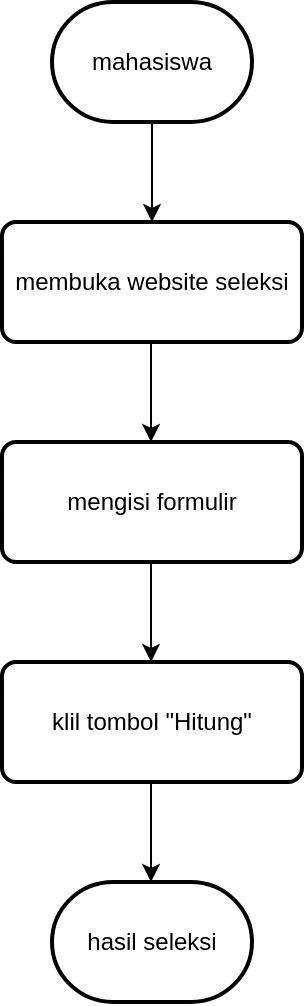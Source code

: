 <mxfile version="25.0.3">
  <diagram name="Page-1" id="4hc-XbcLWvOYWDHwtwOa">
    <mxGraphModel dx="1034" dy="446" grid="1" gridSize="10" guides="1" tooltips="1" connect="1" arrows="1" fold="1" page="1" pageScale="1" pageWidth="850" pageHeight="1100" math="0" shadow="0">
      <root>
        <mxCell id="0" />
        <mxCell id="1" parent="0" />
        <mxCell id="wSNmozcpg_8fy0q8b7FO-2" value="mahasiswa" style="strokeWidth=2;html=1;shape=mxgraph.flowchart.terminator;whiteSpace=wrap;" vertex="1" parent="1">
          <mxGeometry x="210" y="190" width="100" height="60" as="geometry" />
        </mxCell>
        <mxCell id="wSNmozcpg_8fy0q8b7FO-4" value="membuka website seleksi" style="rounded=1;whiteSpace=wrap;html=1;absoluteArcSize=1;arcSize=14;strokeWidth=2;" vertex="1" parent="1">
          <mxGeometry x="185" y="300" width="150" height="60" as="geometry" />
        </mxCell>
        <mxCell id="wSNmozcpg_8fy0q8b7FO-5" value="mengisi formulir" style="rounded=1;whiteSpace=wrap;html=1;absoluteArcSize=1;arcSize=14;strokeWidth=2;" vertex="1" parent="1">
          <mxGeometry x="185" y="410" width="150" height="60" as="geometry" />
        </mxCell>
        <mxCell id="wSNmozcpg_8fy0q8b7FO-6" value="klil tombol &quot;Hitung&quot;" style="rounded=1;whiteSpace=wrap;html=1;absoluteArcSize=1;arcSize=14;strokeWidth=2;" vertex="1" parent="1">
          <mxGeometry x="185" y="520" width="150" height="60" as="geometry" />
        </mxCell>
        <mxCell id="wSNmozcpg_8fy0q8b7FO-10" value="hasil seleksi" style="strokeWidth=2;html=1;shape=mxgraph.flowchart.terminator;whiteSpace=wrap;" vertex="1" parent="1">
          <mxGeometry x="210" y="630" width="100" height="60" as="geometry" />
        </mxCell>
        <mxCell id="wSNmozcpg_8fy0q8b7FO-11" value="" style="endArrow=classic;html=1;rounded=0;exitX=0.5;exitY=1;exitDx=0;exitDy=0;exitPerimeter=0;entryX=0.5;entryY=0;entryDx=0;entryDy=0;" edge="1" parent="1" source="wSNmozcpg_8fy0q8b7FO-2" target="wSNmozcpg_8fy0q8b7FO-4">
          <mxGeometry width="50" height="50" relative="1" as="geometry">
            <mxPoint x="240" y="490" as="sourcePoint" />
            <mxPoint x="290" y="440" as="targetPoint" />
          </mxGeometry>
        </mxCell>
        <mxCell id="wSNmozcpg_8fy0q8b7FO-12" value="" style="endArrow=classic;html=1;rounded=0;exitX=0.5;exitY=1;exitDx=0;exitDy=0;exitPerimeter=0;entryX=0.5;entryY=0;entryDx=0;entryDy=0;" edge="1" parent="1">
          <mxGeometry width="50" height="50" relative="1" as="geometry">
            <mxPoint x="259.5" y="360" as="sourcePoint" />
            <mxPoint x="259.5" y="410" as="targetPoint" />
          </mxGeometry>
        </mxCell>
        <mxCell id="wSNmozcpg_8fy0q8b7FO-13" value="" style="endArrow=classic;html=1;rounded=0;exitX=0.5;exitY=1;exitDx=0;exitDy=0;exitPerimeter=0;entryX=0.5;entryY=0;entryDx=0;entryDy=0;" edge="1" parent="1">
          <mxGeometry width="50" height="50" relative="1" as="geometry">
            <mxPoint x="259.5" y="470" as="sourcePoint" />
            <mxPoint x="259.5" y="520" as="targetPoint" />
          </mxGeometry>
        </mxCell>
        <mxCell id="wSNmozcpg_8fy0q8b7FO-14" value="" style="endArrow=classic;html=1;rounded=0;exitX=0.5;exitY=1;exitDx=0;exitDy=0;exitPerimeter=0;entryX=0.5;entryY=0;entryDx=0;entryDy=0;" edge="1" parent="1">
          <mxGeometry width="50" height="50" relative="1" as="geometry">
            <mxPoint x="259.5" y="580" as="sourcePoint" />
            <mxPoint x="259.5" y="630" as="targetPoint" />
          </mxGeometry>
        </mxCell>
      </root>
    </mxGraphModel>
  </diagram>
</mxfile>

